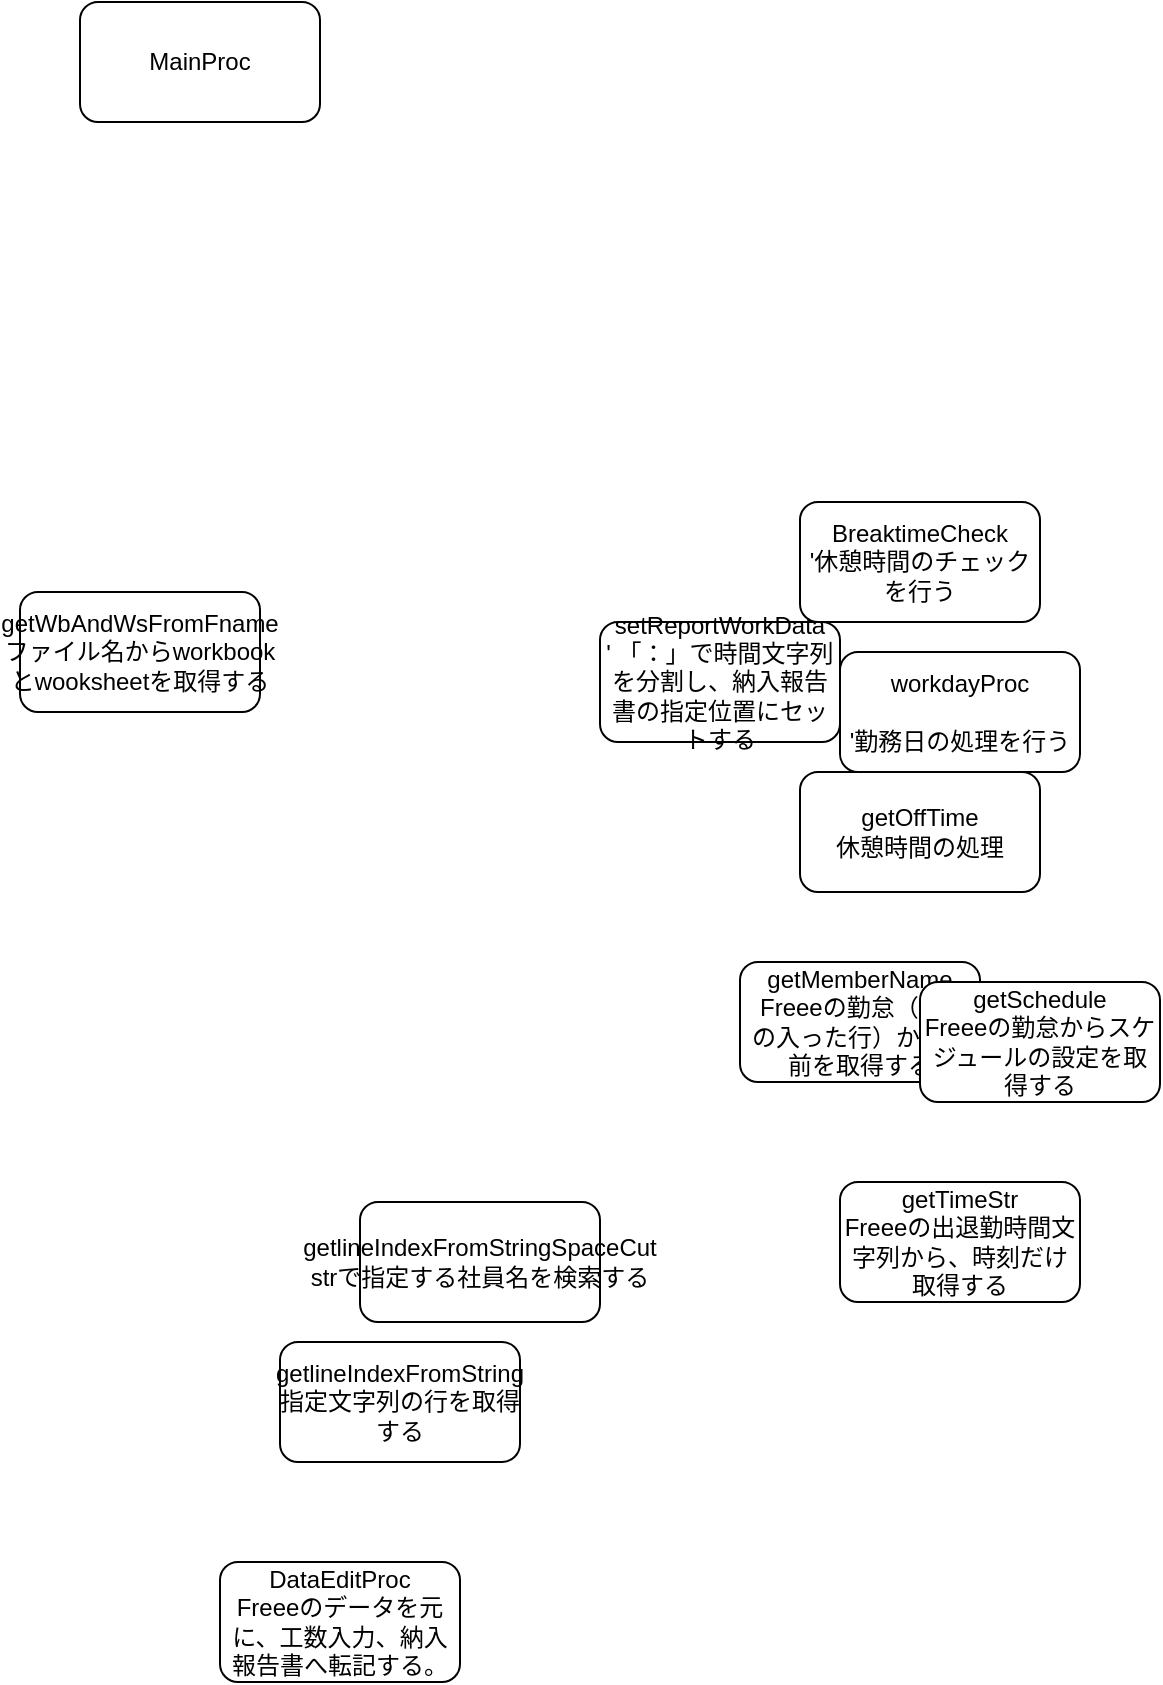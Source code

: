 <mxfile version="22.1.11" type="github">
  <diagram id="C5RBs43oDa-KdzZeNtuy" name="Page-1">
    <mxGraphModel dx="1146" dy="729" grid="1" gridSize="10" guides="1" tooltips="1" connect="1" arrows="1" fold="1" page="1" pageScale="1" pageWidth="827" pageHeight="1169" math="0" shadow="0">
      <root>
        <mxCell id="WIyWlLk6GJQsqaUBKTNV-0" />
        <mxCell id="WIyWlLk6GJQsqaUBKTNV-1" parent="WIyWlLk6GJQsqaUBKTNV-0" />
        <mxCell id="4oR_4h1B85z0OFzcvhkp-0" value="MainProc" style="rounded=1;whiteSpace=wrap;html=1;" vertex="1" parent="WIyWlLk6GJQsqaUBKTNV-1">
          <mxGeometry x="240" y="260" width="120" height="60" as="geometry" />
        </mxCell>
        <mxCell id="4oR_4h1B85z0OFzcvhkp-1" value="DataEditProc&lt;br&gt;Freeeのデータを元に、工数入力、納入報告書へ転記する。" style="rounded=1;whiteSpace=wrap;html=1;" vertex="1" parent="WIyWlLk6GJQsqaUBKTNV-1">
          <mxGeometry x="310" y="1040" width="120" height="60" as="geometry" />
        </mxCell>
        <mxCell id="4oR_4h1B85z0OFzcvhkp-2" value="workdayProc&lt;div&gt;&lt;br&gt;&lt;/div&gt;&lt;div&gt;&#39;勤務日の処理を行う&lt;/div&gt;" style="rounded=1;whiteSpace=wrap;html=1;" vertex="1" parent="WIyWlLk6GJQsqaUBKTNV-1">
          <mxGeometry x="620" y="585" width="120" height="60" as="geometry" />
        </mxCell>
        <mxCell id="4oR_4h1B85z0OFzcvhkp-3" value="getOffTime&lt;br&gt;休憩時間の処理" style="rounded=1;whiteSpace=wrap;html=1;" vertex="1" parent="WIyWlLk6GJQsqaUBKTNV-1">
          <mxGeometry x="600" y="645" width="120" height="60" as="geometry" />
        </mxCell>
        <mxCell id="4oR_4h1B85z0OFzcvhkp-4" value="BreaktimeCheck&lt;br&gt;&#39;休憩時間のチェックを行う" style="rounded=1;whiteSpace=wrap;html=1;" vertex="1" parent="WIyWlLk6GJQsqaUBKTNV-1">
          <mxGeometry x="600" y="510" width="120" height="60" as="geometry" />
        </mxCell>
        <mxCell id="4oR_4h1B85z0OFzcvhkp-5" value="setReportWorkData&lt;br&gt;&#39; 「：」で時間文字列を分割し、納入報告書の指定位置にセットする" style="rounded=1;whiteSpace=wrap;html=1;" vertex="1" parent="WIyWlLk6GJQsqaUBKTNV-1">
          <mxGeometry x="500" y="570" width="120" height="60" as="geometry" />
        </mxCell>
        <mxCell id="4oR_4h1B85z0OFzcvhkp-7" value="getWbAndWsFromFname&lt;br&gt;ファイル名からworkbookとwooksheetを取得する" style="rounded=1;whiteSpace=wrap;html=1;" vertex="1" parent="WIyWlLk6GJQsqaUBKTNV-1">
          <mxGeometry x="210" y="555" width="120" height="60" as="geometry" />
        </mxCell>
        <mxCell id="4oR_4h1B85z0OFzcvhkp-9" value="getTimeStr&lt;br&gt;Freeeの出退勤時間文字列から、時刻だけ取得する" style="rounded=1;whiteSpace=wrap;html=1;" vertex="1" parent="WIyWlLk6GJQsqaUBKTNV-1">
          <mxGeometry x="620" y="850" width="120" height="60" as="geometry" />
        </mxCell>
        <mxCell id="4oR_4h1B85z0OFzcvhkp-10" value="getMemberName&lt;br&gt;&amp;nbsp;Freeeの勤怠（名前の入った行）から名前を取得する" style="rounded=1;whiteSpace=wrap;html=1;" vertex="1" parent="WIyWlLk6GJQsqaUBKTNV-1">
          <mxGeometry x="570" y="740" width="120" height="60" as="geometry" />
        </mxCell>
        <mxCell id="4oR_4h1B85z0OFzcvhkp-11" value="getSchedule&lt;br&gt;Freeeの勤怠からスケジュールの設定を取得する" style="rounded=1;whiteSpace=wrap;html=1;" vertex="1" parent="WIyWlLk6GJQsqaUBKTNV-1">
          <mxGeometry x="660" y="750" width="120" height="60" as="geometry" />
        </mxCell>
        <mxCell id="4oR_4h1B85z0OFzcvhkp-12" value="getlineIndexFromString&lt;br&gt;指定文字列の行を取得する" style="rounded=1;whiteSpace=wrap;html=1;" vertex="1" parent="WIyWlLk6GJQsqaUBKTNV-1">
          <mxGeometry x="340" y="930" width="120" height="60" as="geometry" />
        </mxCell>
        <mxCell id="4oR_4h1B85z0OFzcvhkp-13" value="getlineIndexFromStringSpaceCut&lt;br&gt;strで指定する社員名を検索する&lt;br&gt;" style="rounded=1;whiteSpace=wrap;html=1;" vertex="1" parent="WIyWlLk6GJQsqaUBKTNV-1">
          <mxGeometry x="380" y="860" width="120" height="60" as="geometry" />
        </mxCell>
      </root>
    </mxGraphModel>
  </diagram>
</mxfile>
